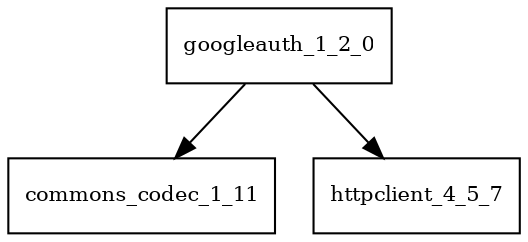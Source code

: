 digraph googleauth_1_2_0_dependencies {
  node [shape = box, fontsize=10.0];
  googleauth_1_2_0 -> commons_codec_1_11;
  googleauth_1_2_0 -> httpclient_4_5_7;
}
